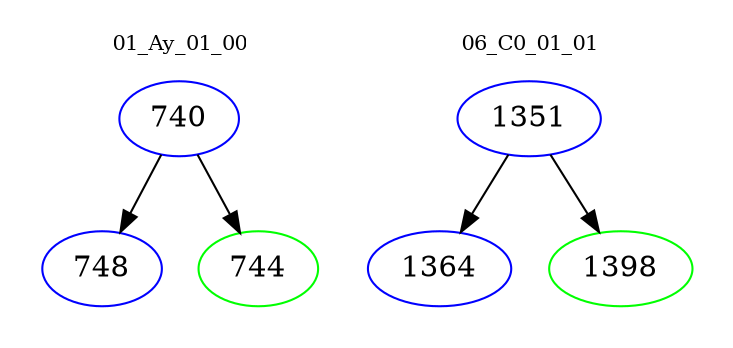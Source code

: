 digraph{
subgraph cluster_0 {
color = white
label = "01_Ay_01_00";
fontsize=10;
T0_740 [label="740", color="blue"]
T0_740 -> T0_748 [color="black"]
T0_748 [label="748", color="blue"]
T0_740 -> T0_744 [color="black"]
T0_744 [label="744", color="green"]
}
subgraph cluster_1 {
color = white
label = "06_C0_01_01";
fontsize=10;
T1_1351 [label="1351", color="blue"]
T1_1351 -> T1_1364 [color="black"]
T1_1364 [label="1364", color="blue"]
T1_1351 -> T1_1398 [color="black"]
T1_1398 [label="1398", color="green"]
}
}
